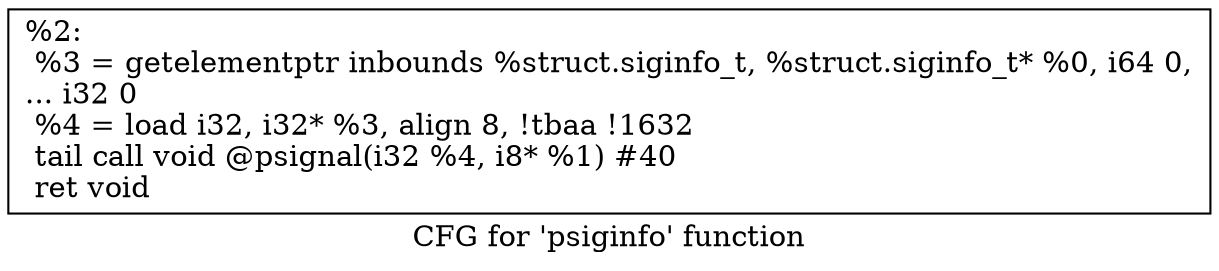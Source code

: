 digraph "CFG for 'psiginfo' function" {
	label="CFG for 'psiginfo' function";

	Node0x1fc7060 [shape=record,label="{%2:\l  %3 = getelementptr inbounds %struct.siginfo_t, %struct.siginfo_t* %0, i64 0,\l... i32 0\l  %4 = load i32, i32* %3, align 8, !tbaa !1632\l  tail call void @psignal(i32 %4, i8* %1) #40\l  ret void\l}"];
}
